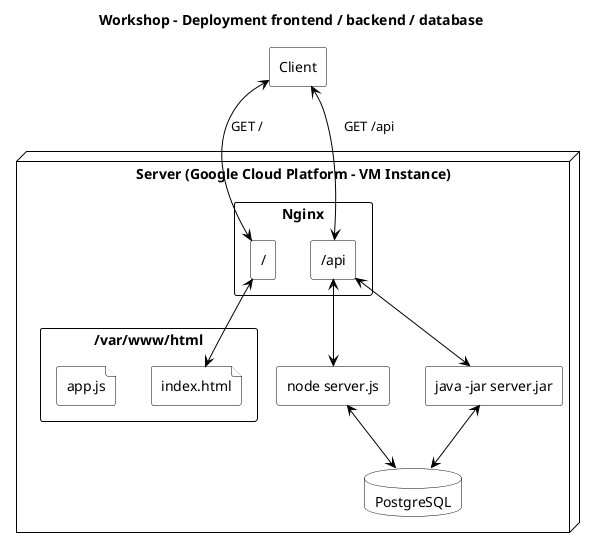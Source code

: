 @startuml

title
Workshop - Deployment frontend / backend / database
end title

skinparam component {
    ArrowColor black
    ArrowFontColor black
}

skinparam node {
    BorderColor black
    BackgroundColor white
}

skinparam rectangle {
    BorderColor black
    BackgroundColor white
}

skinparam file {
    BorderColor black
    BackgroundColor white
}

skinparam database {
    BorderColor black
    BackgroundColor white
}

rectangle "Client" as node_client
node "Server (Google Cloud Platform - VM Instance)" as node_server {
    rectangle "Nginx" as node_nginx {
        rectangle "/" as node_nginx_root
        rectangle "/api" as node_nginx_api
    }
    rectangle "/var/www/html" as node_html {
        file "index.html" as file_index
        file "app.js" as file_app
    }
    rectangle "node server.js" as node_node
    rectangle "java -jar server.jar" as node_java
    database "PostgreSQL" as database_postgres
}

' Get /
node_client <--> node_nginx_root : "GET /                 "
node_nginx_root <--> file_index

' Get /api
node_client <--> node_nginx_api : "    GET /api"
node_nginx_api <--> node_node
node_nginx_api <--> node_java

' Backend -> database
node_node <--> database_postgres
node_java <--> database_postgres

@enduml